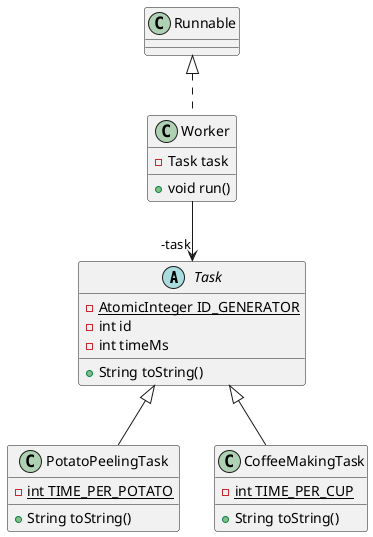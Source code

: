 @startuml
abstract class Task {
- {static} AtomicInteger ID_GENERATOR
- int id
- int timeMs
+ String toString()
}
class Worker {
- Task task
+ void run()
}
class PotatoPeelingTask {
- {static} int TIME_PER_POTATO
+ String toString()
}
class CoffeeMakingTask {
- {static} int TIME_PER_CUP
+ String toString()
}


Runnable <|.. Worker
Task <|-- PotatoPeelingTask
Task <|-- CoffeeMakingTask
Worker -->  "-task" Task
@enduml